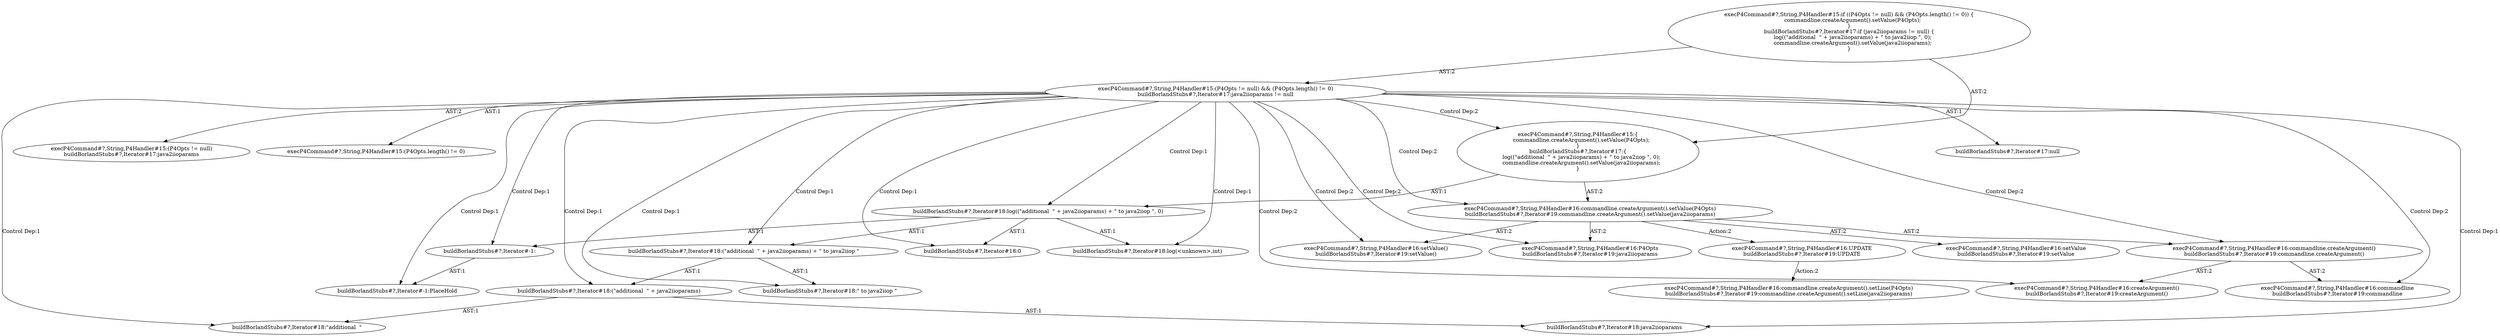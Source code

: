 digraph "Pattern" {
0 [label="execP4Command#?,String,P4Handler#16:UPDATE
buildBorlandStubs#?,Iterator#19:UPDATE" shape=ellipse]
1 [label="execP4Command#?,String,P4Handler#16:commandline.createArgument().setValue(P4Opts)
buildBorlandStubs#?,Iterator#19:commandline.createArgument().setValue(java2iioparams)" shape=ellipse]
2 [label="execP4Command#?,String,P4Handler#15:(P4Opts != null) && (P4Opts.length() != 0)
buildBorlandStubs#?,Iterator#17:java2iioparams != null" shape=ellipse]
3 [label="execP4Command#?,String,P4Handler#15:if ((P4Opts != null) && (P4Opts.length() != 0)) \{
    commandline.createArgument().setValue(P4Opts);
\}
buildBorlandStubs#?,Iterator#17:if (java2iioparams != null) \{
    log((\"additional  \" + java2iioparams) + \" to java2iiop \", 0);
    commandline.createArgument().setValue(java2iioparams);
\}" shape=ellipse]
4 [label="execP4Command#?,String,P4Handler#15:(P4Opts != null)
buildBorlandStubs#?,Iterator#17:java2iioparams" shape=ellipse]
5 [label="execP4Command#?,String,P4Handler#15:(P4Opts.length() != 0)" shape=ellipse]
6 [label="execP4Command#?,String,P4Handler#15:\{
    commandline.createArgument().setValue(P4Opts);
\}
buildBorlandStubs#?,Iterator#17:\{
    log((\"additional  \" + java2iioparams) + \" to java2iiop \", 0);
    commandline.createArgument().setValue(java2iioparams);
\}" shape=ellipse]
7 [label="execP4Command#?,String,P4Handler#16:setValue()
buildBorlandStubs#?,Iterator#19:setValue()" shape=ellipse]
8 [label="execP4Command#?,String,P4Handler#16:commandline.createArgument()
buildBorlandStubs#?,Iterator#19:commandline.createArgument()" shape=ellipse]
9 [label="execP4Command#?,String,P4Handler#16:createArgument()
buildBorlandStubs#?,Iterator#19:createArgument()" shape=ellipse]
10 [label="execP4Command#?,String,P4Handler#16:commandline
buildBorlandStubs#?,Iterator#19:commandline" shape=ellipse]
11 [label="execP4Command#?,String,P4Handler#16:P4Opts
buildBorlandStubs#?,Iterator#19:java2iioparams" shape=ellipse]
12 [label="execP4Command#?,String,P4Handler#16:setValue
buildBorlandStubs#?,Iterator#19:setValue" shape=ellipse]
13 [label="execP4Command#?,String,P4Handler#16:commandline.createArgument().setLine(P4Opts)
buildBorlandStubs#?,Iterator#19:commandline.createArgument().setLine(java2iioparams)" shape=ellipse]
14 [label="buildBorlandStubs#?,Iterator#-1:" shape=ellipse]
15 [label="buildBorlandStubs#?,Iterator#18:(\"additional  \" + java2iioparams) + \" to java2iiop \"" shape=ellipse]
16 [label="buildBorlandStubs#?,Iterator#18:(\"additional  \" + java2iioparams)" shape=ellipse]
17 [label="buildBorlandStubs#?,Iterator#18:\" to java2iiop \"" shape=ellipse]
18 [label="buildBorlandStubs#?,Iterator#-1:PlaceHold" shape=ellipse]
19 [label="buildBorlandStubs#?,Iterator#18:java2iioparams" shape=ellipse]
20 [label="buildBorlandStubs#?,Iterator#17:null" shape=ellipse]
21 [label="buildBorlandStubs#?,Iterator#18:log(<unknown>,int)" shape=ellipse]
22 [label="buildBorlandStubs#?,Iterator#18:0" shape=ellipse]
23 [label="buildBorlandStubs#?,Iterator#18:log((\"additional  \" + java2iioparams) + \" to java2iiop \", 0)" shape=ellipse]
24 [label="buildBorlandStubs#?,Iterator#18:\"additional  \"" shape=ellipse]
0 -> 13 [label="Action:2"];
1 -> 0 [label="Action:2"];
1 -> 12 [label="AST:2"];
1 -> 8 [label="AST:2"];
1 -> 7 [label="AST:2"];
1 -> 11 [label="AST:2"];
2 -> 1 [label="Control Dep:2"];
2 -> 4 [label="AST:2"];
2 -> 5 [label="AST:1"];
2 -> 6 [label="Control Dep:2"];
2 -> 7 [label="Control Dep:2"];
2 -> 8 [label="Control Dep:2"];
2 -> 9 [label="Control Dep:2"];
2 -> 10 [label="Control Dep:2"];
2 -> 11 [label="Control Dep:2"];
2 -> 14 [label="Control Dep:1"];
2 -> 15 [label="Control Dep:1"];
2 -> 16 [label="Control Dep:1"];
2 -> 17 [label="Control Dep:1"];
2 -> 18 [label="Control Dep:1"];
2 -> 19 [label="Control Dep:1"];
2 -> 20 [label="AST:1"];
2 -> 21 [label="Control Dep:1"];
2 -> 22 [label="Control Dep:1"];
2 -> 23 [label="Control Dep:1"];
2 -> 24 [label="Control Dep:1"];
3 -> 2 [label="AST:2"];
3 -> 6 [label="AST:2"];
6 -> 1 [label="AST:2"];
6 -> 23 [label="AST:1"];
8 -> 10 [label="AST:2"];
8 -> 9 [label="AST:2"];
14 -> 18 [label="AST:1"];
15 -> 16 [label="AST:1"];
15 -> 17 [label="AST:1"];
16 -> 24 [label="AST:1"];
16 -> 19 [label="AST:1"];
23 -> 14 [label="AST:1"];
23 -> 15 [label="AST:1"];
23 -> 21 [label="AST:1"];
23 -> 22 [label="AST:1"];
}